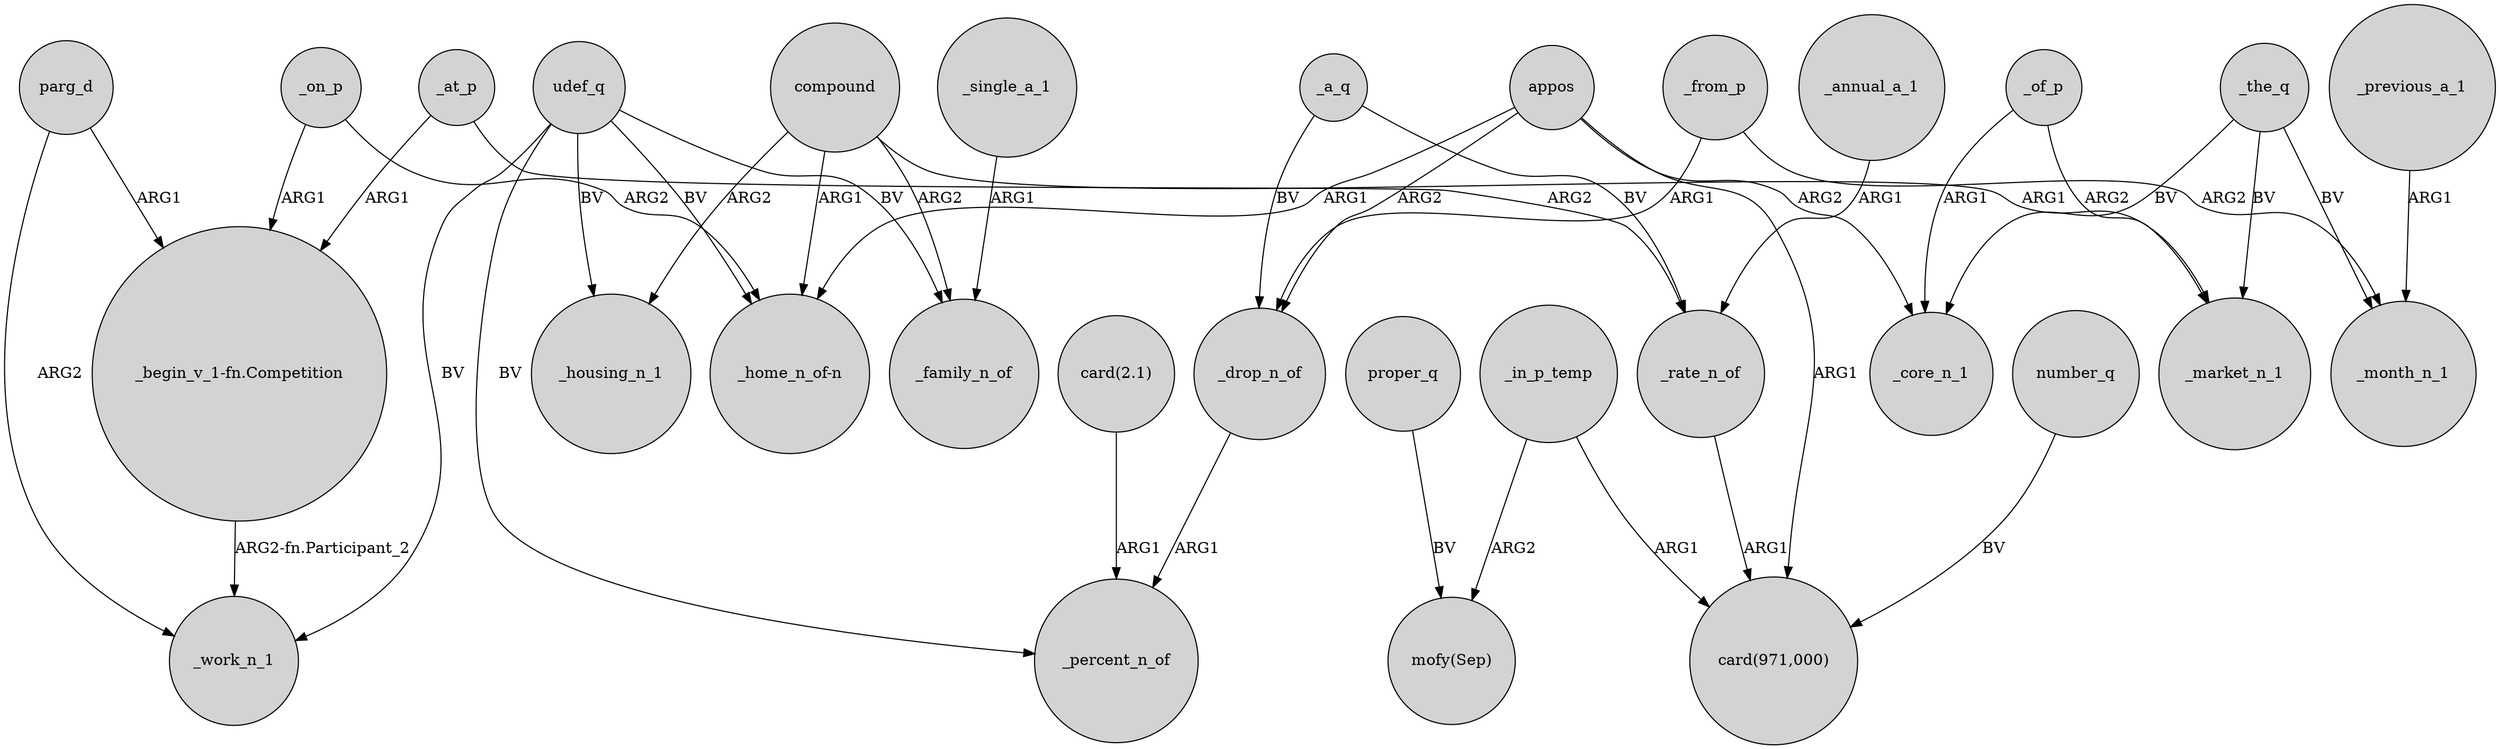 digraph {
	node [shape=circle style=filled]
	_on_p -> "_begin_v_1-fn.Competition" [label=ARG1]
	_rate_n_of -> "card(971,000)" [label=ARG1]
	compound -> _housing_n_1 [label=ARG2]
	_the_q -> _month_n_1 [label=BV]
	udef_q -> _family_n_of [label=BV]
	number_q -> "card(971,000)" [label=BV]
	udef_q -> _work_n_1 [label=BV]
	appos -> _core_n_1 [label=ARG2]
	_the_q -> _market_n_1 [label=BV]
	parg_d -> _work_n_1 [label=ARG2]
	_annual_a_1 -> _rate_n_of [label=ARG1]
	compound -> _family_n_of [label=ARG2]
	compound -> "_home_n_of-n" [label=ARG1]
	_from_p -> _month_n_1 [label=ARG2]
	_at_p -> "_begin_v_1-fn.Competition" [label=ARG1]
	appos -> _drop_n_of [label=ARG2]
	udef_q -> _percent_n_of [label=BV]
	_previous_a_1 -> _month_n_1 [label=ARG1]
	_single_a_1 -> _family_n_of [label=ARG1]
	udef_q -> "_home_n_of-n" [label=BV]
	appos -> "_home_n_of-n" [label=ARG1]
	_on_p -> "_home_n_of-n" [label=ARG2]
	appos -> "card(971,000)" [label=ARG1]
	_a_q -> _drop_n_of [label=BV]
	"_begin_v_1-fn.Competition" -> _work_n_1 [label="ARG2-fn.Participant_2"]
	_at_p -> _rate_n_of [label=ARG2]
	proper_q -> "mofy(Sep)" [label=BV]
	_of_p -> _core_n_1 [label=ARG1]
	_the_q -> _core_n_1 [label=BV]
	parg_d -> "_begin_v_1-fn.Competition" [label=ARG1]
	_from_p -> _drop_n_of [label=ARG1]
	_of_p -> _market_n_1 [label=ARG2]
	compound -> _market_n_1 [label=ARG1]
	_in_p_temp -> "card(971,000)" [label=ARG1]
	udef_q -> _housing_n_1 [label=BV]
	"card(2.1)" -> _percent_n_of [label=ARG1]
	_a_q -> _rate_n_of [label=BV]
	_drop_n_of -> _percent_n_of [label=ARG1]
	_in_p_temp -> "mofy(Sep)" [label=ARG2]
}
